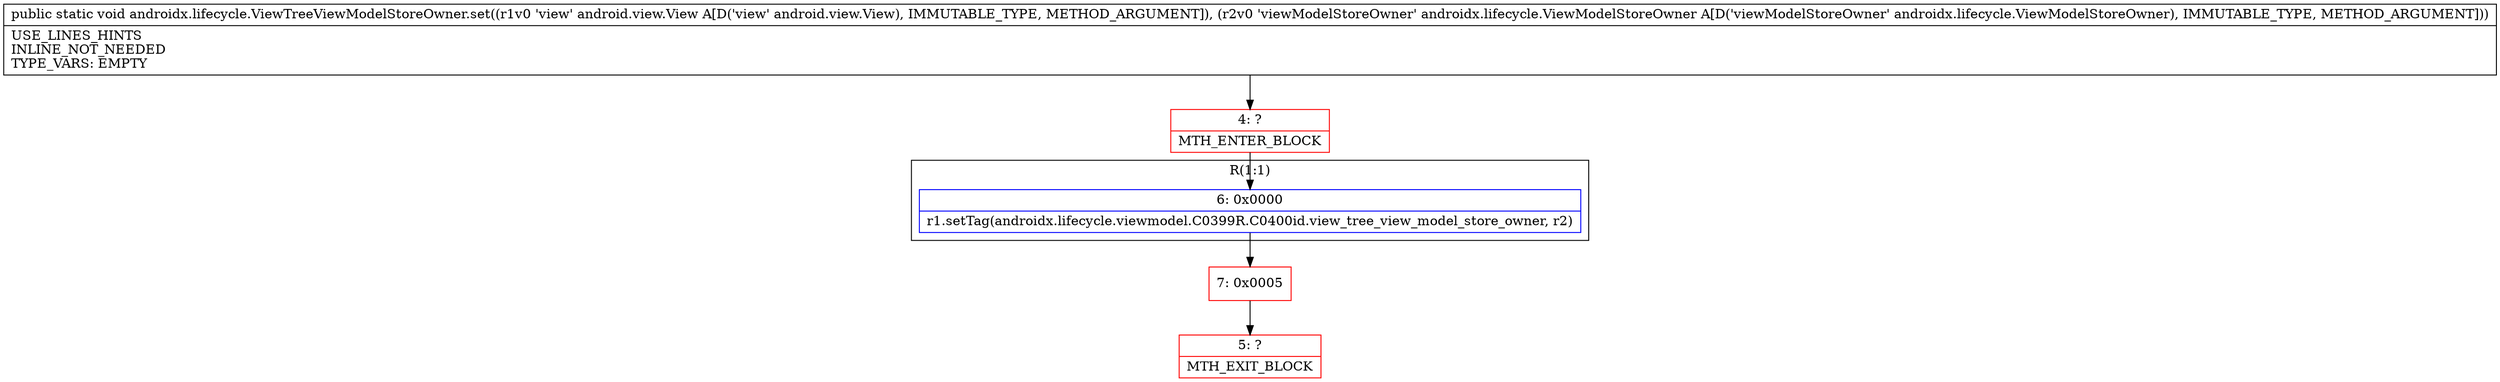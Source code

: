 digraph "CFG forandroidx.lifecycle.ViewTreeViewModelStoreOwner.set(Landroid\/view\/View;Landroidx\/lifecycle\/ViewModelStoreOwner;)V" {
subgraph cluster_Region_1144519635 {
label = "R(1:1)";
node [shape=record,color=blue];
Node_6 [shape=record,label="{6\:\ 0x0000|r1.setTag(androidx.lifecycle.viewmodel.C0399R.C0400id.view_tree_view_model_store_owner, r2)\l}"];
}
Node_4 [shape=record,color=red,label="{4\:\ ?|MTH_ENTER_BLOCK\l}"];
Node_7 [shape=record,color=red,label="{7\:\ 0x0005}"];
Node_5 [shape=record,color=red,label="{5\:\ ?|MTH_EXIT_BLOCK\l}"];
MethodNode[shape=record,label="{public static void androidx.lifecycle.ViewTreeViewModelStoreOwner.set((r1v0 'view' android.view.View A[D('view' android.view.View), IMMUTABLE_TYPE, METHOD_ARGUMENT]), (r2v0 'viewModelStoreOwner' androidx.lifecycle.ViewModelStoreOwner A[D('viewModelStoreOwner' androidx.lifecycle.ViewModelStoreOwner), IMMUTABLE_TYPE, METHOD_ARGUMENT]))  | USE_LINES_HINTS\lINLINE_NOT_NEEDED\lTYPE_VARS: EMPTY\l}"];
MethodNode -> Node_4;Node_6 -> Node_7;
Node_4 -> Node_6;
Node_7 -> Node_5;
}

